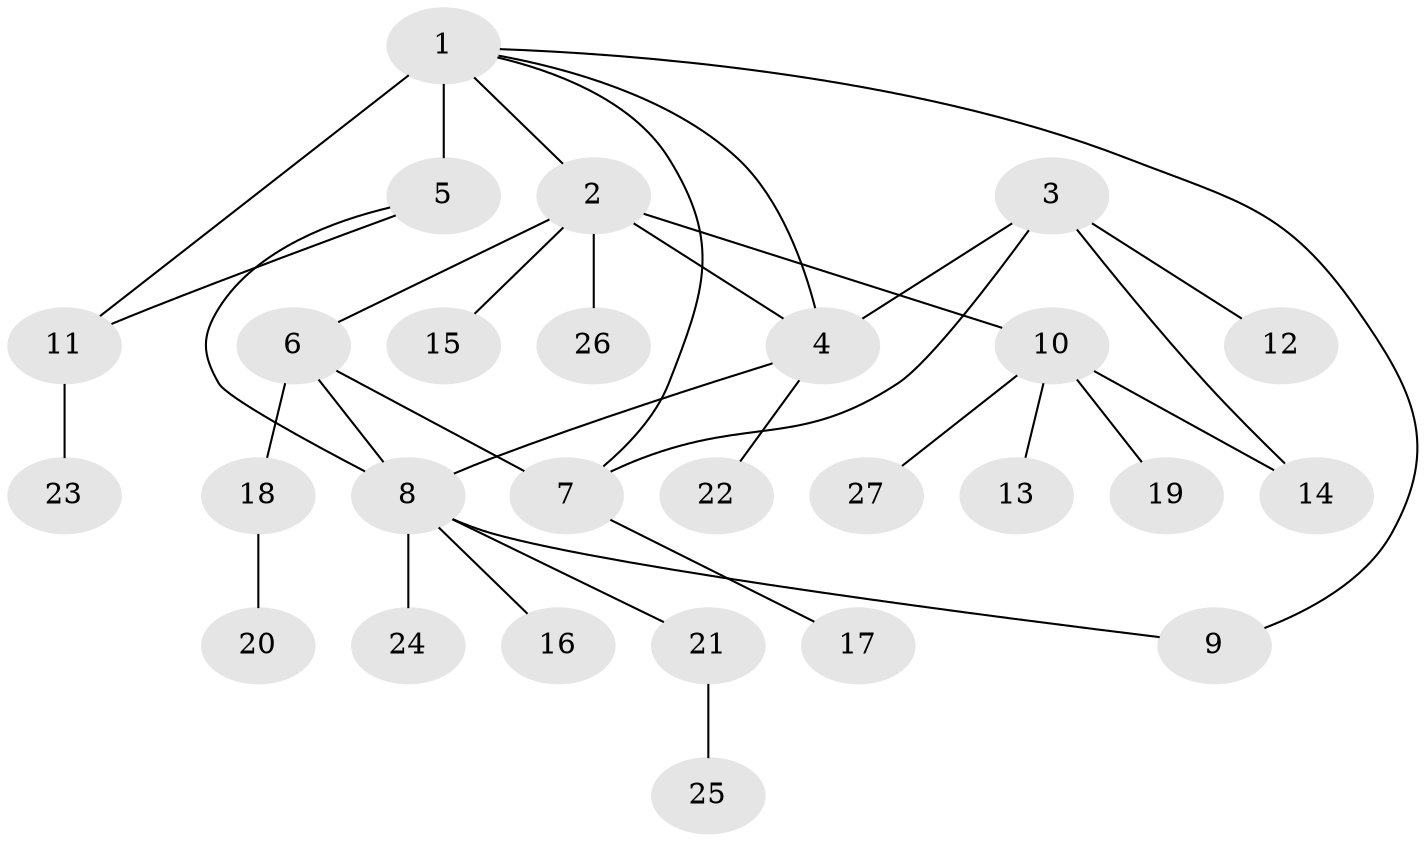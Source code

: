 // original degree distribution, {4: 0.037037037037037035, 8: 0.037037037037037035, 5: 0.05555555555555555, 6: 0.05555555555555555, 3: 0.05555555555555555, 10: 0.018518518518518517, 1: 0.6296296296296297, 2: 0.1111111111111111}
// Generated by graph-tools (version 1.1) at 2025/37/03/09/25 02:37:44]
// undirected, 27 vertices, 34 edges
graph export_dot {
graph [start="1"]
  node [color=gray90,style=filled];
  1;
  2;
  3;
  4;
  5;
  6;
  7;
  8;
  9;
  10;
  11;
  12;
  13;
  14;
  15;
  16;
  17;
  18;
  19;
  20;
  21;
  22;
  23;
  24;
  25;
  26;
  27;
  1 -- 2 [weight=1.0];
  1 -- 4 [weight=1.0];
  1 -- 5 [weight=5.0];
  1 -- 7 [weight=1.0];
  1 -- 9 [weight=1.0];
  1 -- 11 [weight=1.0];
  2 -- 4 [weight=1.0];
  2 -- 6 [weight=1.0];
  2 -- 10 [weight=1.0];
  2 -- 15 [weight=1.0];
  2 -- 26 [weight=2.0];
  3 -- 4 [weight=1.0];
  3 -- 7 [weight=1.0];
  3 -- 12 [weight=1.0];
  3 -- 14 [weight=1.0];
  4 -- 8 [weight=1.0];
  4 -- 22 [weight=1.0];
  5 -- 8 [weight=1.0];
  5 -- 11 [weight=1.0];
  6 -- 7 [weight=1.0];
  6 -- 8 [weight=1.0];
  6 -- 18 [weight=1.0];
  7 -- 17 [weight=1.0];
  8 -- 9 [weight=1.0];
  8 -- 16 [weight=1.0];
  8 -- 21 [weight=1.0];
  8 -- 24 [weight=3.0];
  10 -- 13 [weight=1.0];
  10 -- 14 [weight=1.0];
  10 -- 19 [weight=1.0];
  10 -- 27 [weight=1.0];
  11 -- 23 [weight=1.0];
  18 -- 20 [weight=4.0];
  21 -- 25 [weight=1.0];
}
